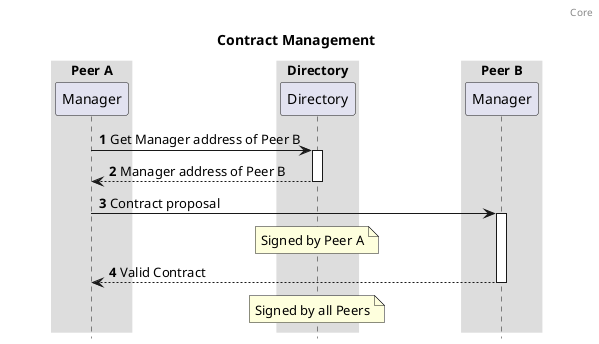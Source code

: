 @startuml

autonumber
header: Core
title: Contract Management

box "Peer A"
  participant "Manager" as m1
end box
box "Directory"
  participant "Directory" as directory
end box
box "Peer B"
  participant "Manager" as m2
end box

m1 -> directory ++ : Get Manager address of Peer B
return Manager address of Peer B
m1 -> m2 ++ : Contract proposal
note over directory: Signed by Peer A

return Valid Contract
note over directory: Signed by all Peers

skinparam sequenceBoxBorderColor #transparent
skinparam boxPadding 50
hide footbox
@enduml
